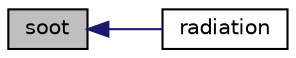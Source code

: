 digraph "soot"
{
  bgcolor="transparent";
  edge [fontname="Helvetica",fontsize="10",labelfontname="Helvetica",labelfontsize="10"];
  node [fontname="Helvetica",fontsize="10",shape=record];
  rankdir="LR";
  Node1 [label="soot",height=0.2,width=0.4,color="black", fillcolor="grey75", style="filled", fontcolor="black"];
  Node1 -> Node2 [dir="back",color="midnightblue",fontsize="10",style="solid",fontname="Helvetica"];
  Node2 [label="radiation",height=0.2,width=0.4,color="black",URL="$a02118.html#a872aa67ad64c2f8aaa982666b0a8ae60",tooltip="Radiation model on/off flag. "];
}
